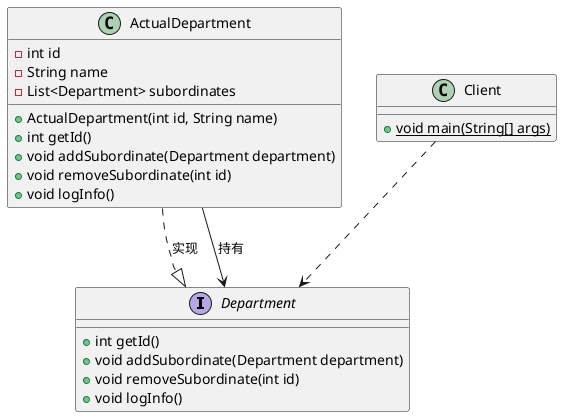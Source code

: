 @startuml
interface Department{
   + int getId()
   + void addSubordinate(Department department)
   + void removeSubordinate(int id)
   + void logInfo()
}
class ActualDepartment{
   - int id
   - String name
   - List<Department> subordinates
   + ActualDepartment(int id, String name)
   + int getId()
   + void addSubordinate(Department department)
   + void removeSubordinate(int id)
   + void logInfo()
}
class Client{
    +{static}void main(String[] args)
}
ActualDepartment ..|> Department :实现
ActualDepartment --> Department :持有
Client ..> Department
@enduml